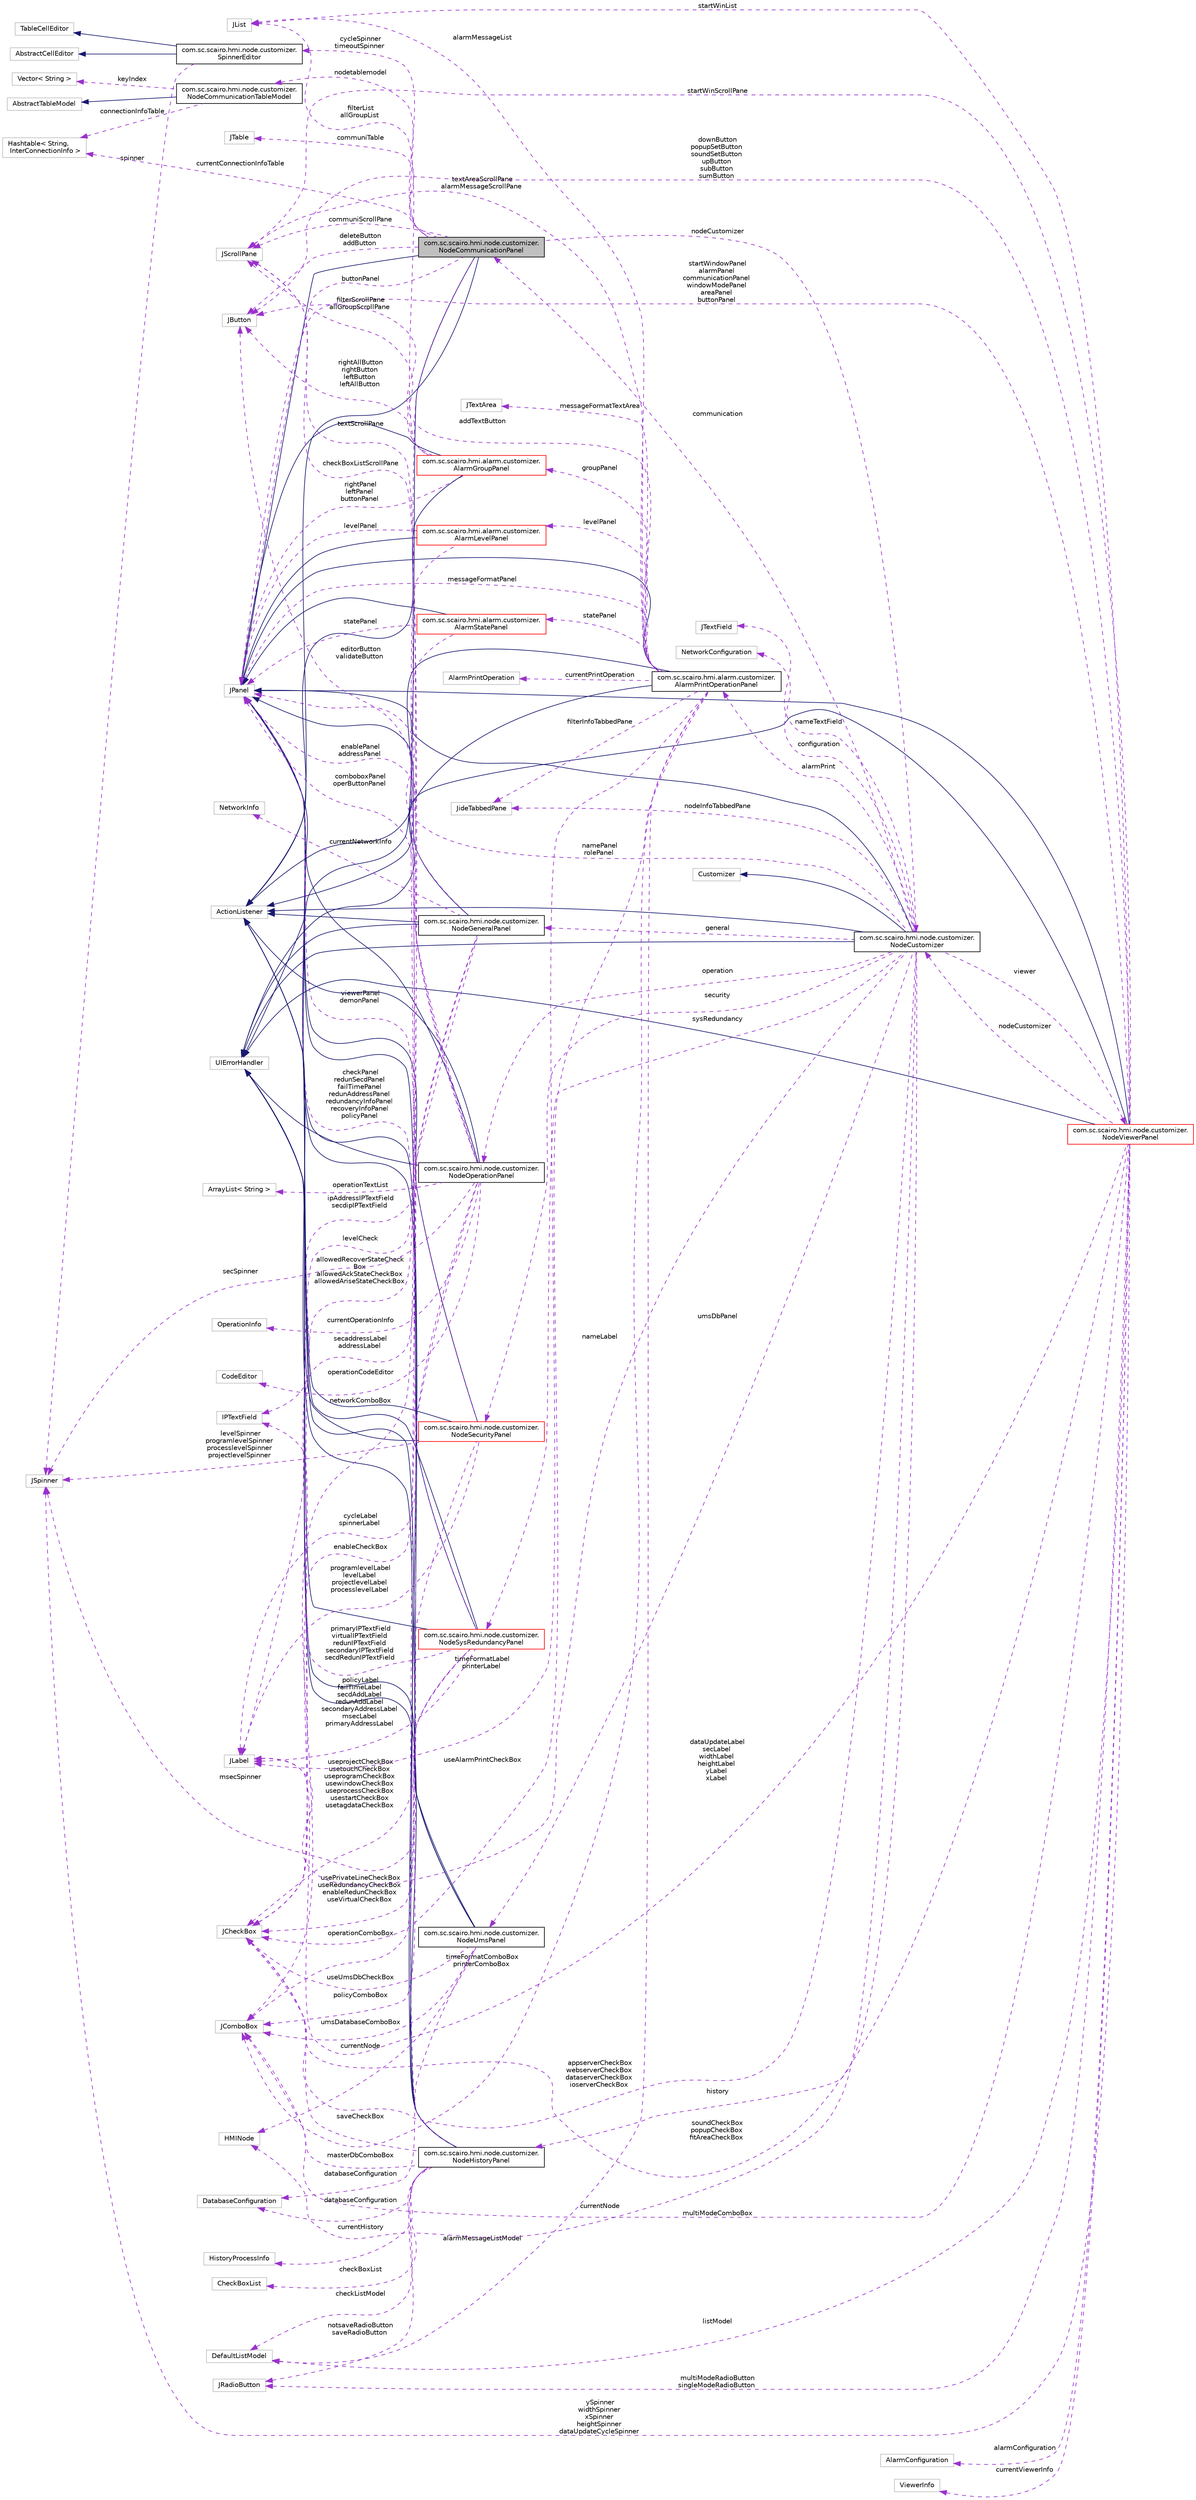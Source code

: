digraph "com.sc.scairo.hmi.node.customizer.NodeCommunicationPanel"
{
 // LATEX_PDF_SIZE
  edge [fontname="Helvetica",fontsize="10",labelfontname="Helvetica",labelfontsize="10"];
  node [fontname="Helvetica",fontsize="10",shape=record];
  rankdir="LR";
  Node1 [label="com.sc.scairo.hmi.node.customizer.\lNodeCommunicationPanel",height=0.2,width=0.4,color="black", fillcolor="grey75", style="filled", fontcolor="black",tooltip=" "];
  Node2 -> Node1 [dir="back",color="midnightblue",fontsize="10",style="solid",fontname="Helvetica"];
  Node2 [label="JPanel",height=0.2,width=0.4,color="grey75", fillcolor="white", style="filled",tooltip=" "];
  Node3 -> Node1 [dir="back",color="midnightblue",fontsize="10",style="solid",fontname="Helvetica"];
  Node3 [label="ActionListener",height=0.2,width=0.4,color="grey75", fillcolor="white", style="filled",tooltip=" "];
  Node4 -> Node1 [dir="back",color="midnightblue",fontsize="10",style="solid",fontname="Helvetica"];
  Node4 [label="UIErrorHandler",height=0.2,width=0.4,color="grey75", fillcolor="white", style="filled",tooltip=" "];
  Node5 -> Node1 [dir="back",color="darkorchid3",fontsize="10",style="dashed",label=" nodeCustomizer" ,fontname="Helvetica"];
  Node5 [label="com.sc.scairo.hmi.node.customizer.\lNodeCustomizer",height=0.2,width=0.4,color="black", fillcolor="white", style="filled",URL="$classcom_1_1sc_1_1scairo_1_1hmi_1_1node_1_1customizer_1_1_node_customizer.html",tooltip=" "];
  Node2 -> Node5 [dir="back",color="midnightblue",fontsize="10",style="solid",fontname="Helvetica"];
  Node6 -> Node5 [dir="back",color="midnightblue",fontsize="10",style="solid",fontname="Helvetica"];
  Node6 [label="Customizer",height=0.2,width=0.4,color="grey75", fillcolor="white", style="filled",tooltip=" "];
  Node4 -> Node5 [dir="back",color="midnightblue",fontsize="10",style="solid",fontname="Helvetica"];
  Node3 -> Node5 [dir="back",color="midnightblue",fontsize="10",style="solid",fontname="Helvetica"];
  Node7 -> Node5 [dir="back",color="darkorchid3",fontsize="10",style="dashed",label=" history" ,fontname="Helvetica"];
  Node7 [label="com.sc.scairo.hmi.node.customizer.\lNodeHistoryPanel",height=0.2,width=0.4,color="black", fillcolor="white", style="filled",URL="$classcom_1_1sc_1_1scairo_1_1hmi_1_1node_1_1customizer_1_1_node_history_panel.html",tooltip=" "];
  Node2 -> Node7 [dir="back",color="midnightblue",fontsize="10",style="solid",fontname="Helvetica"];
  Node3 -> Node7 [dir="back",color="midnightblue",fontsize="10",style="solid",fontname="Helvetica"];
  Node4 -> Node7 [dir="back",color="midnightblue",fontsize="10",style="solid",fontname="Helvetica"];
  Node8 -> Node7 [dir="back",color="darkorchid3",fontsize="10",style="dashed",label=" saveCheckBox" ,fontname="Helvetica"];
  Node8 [label="JCheckBox",height=0.2,width=0.4,color="grey75", fillcolor="white", style="filled",tooltip=" "];
  Node9 -> Node7 [dir="back",color="darkorchid3",fontsize="10",style="dashed",label=" currentHistory" ,fontname="Helvetica"];
  Node9 [label="HistoryProcessInfo",height=0.2,width=0.4,color="grey75", fillcolor="white", style="filled",tooltip=" "];
  Node10 -> Node7 [dir="back",color="darkorchid3",fontsize="10",style="dashed",label=" checkBoxList" ,fontname="Helvetica"];
  Node10 [label="CheckBoxList",height=0.2,width=0.4,color="grey75", fillcolor="white", style="filled",tooltip=" "];
  Node11 -> Node7 [dir="back",color="darkorchid3",fontsize="10",style="dashed",label=" checkListModel" ,fontname="Helvetica"];
  Node11 [label="DefaultListModel",height=0.2,width=0.4,color="grey75", fillcolor="white", style="filled",tooltip=" "];
  Node12 -> Node7 [dir="back",color="darkorchid3",fontsize="10",style="dashed",label=" masterDbComboBox" ,fontname="Helvetica"];
  Node12 [label="JComboBox",height=0.2,width=0.4,color="grey75", fillcolor="white", style="filled",tooltip=" "];
  Node13 -> Node7 [dir="back",color="darkorchid3",fontsize="10",style="dashed",label=" databaseConfiguration" ,fontname="Helvetica"];
  Node13 [label="DatabaseConfiguration",height=0.2,width=0.4,color="grey75", fillcolor="white", style="filled",tooltip=" "];
  Node14 -> Node7 [dir="back",color="darkorchid3",fontsize="10",style="dashed",label=" checkBoxListScrollPane" ,fontname="Helvetica"];
  Node14 [label="JScrollPane",height=0.2,width=0.4,color="grey75", fillcolor="white", style="filled",tooltip=" "];
  Node15 -> Node7 [dir="back",color="darkorchid3",fontsize="10",style="dashed",label=" notsaveRadioButton\nsaveRadioButton" ,fontname="Helvetica"];
  Node15 [label="JRadioButton",height=0.2,width=0.4,color="grey75", fillcolor="white", style="filled",tooltip=" "];
  Node16 -> Node5 [dir="back",color="darkorchid3",fontsize="10",style="dashed",label=" operation" ,fontname="Helvetica"];
  Node16 [label="com.sc.scairo.hmi.node.customizer.\lNodeOperationPanel",height=0.2,width=0.4,color="black", fillcolor="white", style="filled",URL="$classcom_1_1sc_1_1scairo_1_1hmi_1_1node_1_1customizer_1_1_node_operation_panel.html",tooltip=" "];
  Node2 -> Node16 [dir="back",color="midnightblue",fontsize="10",style="solid",fontname="Helvetica"];
  Node3 -> Node16 [dir="back",color="midnightblue",fontsize="10",style="solid",fontname="Helvetica"];
  Node4 -> Node16 [dir="back",color="midnightblue",fontsize="10",style="solid",fontname="Helvetica"];
  Node17 -> Node16 [dir="back",color="darkorchid3",fontsize="10",style="dashed",label=" currentOperationInfo" ,fontname="Helvetica"];
  Node17 [label="OperationInfo",height=0.2,width=0.4,color="grey75", fillcolor="white", style="filled",tooltip=" "];
  Node18 -> Node16 [dir="back",color="darkorchid3",fontsize="10",style="dashed",label=" editorButton\nvalidateButton" ,fontname="Helvetica"];
  Node18 [label="JButton",height=0.2,width=0.4,color="grey75", fillcolor="white", style="filled",tooltip=" "];
  Node19 -> Node16 [dir="back",color="darkorchid3",fontsize="10",style="dashed",label=" operationCodeEditor" ,fontname="Helvetica"];
  Node19 [label="CodeEditor",height=0.2,width=0.4,color="grey75", fillcolor="white", style="filled",tooltip=" "];
  Node20 -> Node16 [dir="back",color="darkorchid3",fontsize="10",style="dashed",label=" secSpinner" ,fontname="Helvetica"];
  Node20 [label="JSpinner",height=0.2,width=0.4,color="grey75", fillcolor="white", style="filled",tooltip=" "];
  Node21 -> Node16 [dir="back",color="darkorchid3",fontsize="10",style="dashed",label=" operationTextList" ,fontname="Helvetica"];
  Node21 [label="ArrayList\< String \>",height=0.2,width=0.4,color="grey75", fillcolor="white", style="filled",tooltip=" "];
  Node12 -> Node16 [dir="back",color="darkorchid3",fontsize="10",style="dashed",label=" operationComboBox" ,fontname="Helvetica"];
  Node22 -> Node16 [dir="back",color="darkorchid3",fontsize="10",style="dashed",label=" cycleLabel\nspinnerLabel" ,fontname="Helvetica"];
  Node22 [label="JLabel",height=0.2,width=0.4,color="grey75", fillcolor="white", style="filled",tooltip=" "];
  Node2 -> Node16 [dir="back",color="darkorchid3",fontsize="10",style="dashed",label=" comboboxPanel\noperButtonPanel" ,fontname="Helvetica"];
  Node14 -> Node16 [dir="back",color="darkorchid3",fontsize="10",style="dashed",label=" textScrollPane" ,fontname="Helvetica"];
  Node23 -> Node5 [dir="back",color="darkorchid3",fontsize="10",style="dashed",label=" general" ,fontname="Helvetica"];
  Node23 [label="com.sc.scairo.hmi.node.customizer.\lNodeGeneralPanel",height=0.2,width=0.4,color="black", fillcolor="white", style="filled",URL="$classcom_1_1sc_1_1scairo_1_1hmi_1_1node_1_1customizer_1_1_node_general_panel.html",tooltip=" "];
  Node2 -> Node23 [dir="back",color="midnightblue",fontsize="10",style="solid",fontname="Helvetica"];
  Node3 -> Node23 [dir="back",color="midnightblue",fontsize="10",style="solid",fontname="Helvetica"];
  Node4 -> Node23 [dir="back",color="midnightblue",fontsize="10",style="solid",fontname="Helvetica"];
  Node8 -> Node23 [dir="back",color="darkorchid3",fontsize="10",style="dashed",label=" enableCheckBox" ,fontname="Helvetica"];
  Node24 -> Node23 [dir="back",color="darkorchid3",fontsize="10",style="dashed",label=" ipAddressIPTextField\nsecdipIPTextField" ,fontname="Helvetica"];
  Node24 [label="IPTextField",height=0.2,width=0.4,color="grey75", fillcolor="white", style="filled",tooltip=" "];
  Node25 -> Node23 [dir="back",color="darkorchid3",fontsize="10",style="dashed",label=" currentNetworkInfo" ,fontname="Helvetica"];
  Node25 [label="NetworkInfo",height=0.2,width=0.4,color="grey75", fillcolor="white", style="filled",tooltip=" "];
  Node22 -> Node23 [dir="back",color="darkorchid3",fontsize="10",style="dashed",label=" secaddressLabel\naddressLabel" ,fontname="Helvetica"];
  Node2 -> Node23 [dir="back",color="darkorchid3",fontsize="10",style="dashed",label=" enablePanel\naddressPanel" ,fontname="Helvetica"];
  Node26 -> Node5 [dir="back",color="darkorchid3",fontsize="10",style="dashed",label=" alarmPrint" ,fontname="Helvetica"];
  Node26 [label="com.sc.scairo.hmi.alarm.customizer.\lAlarmPrintOperationPanel",height=0.2,width=0.4,color="black", fillcolor="white", style="filled",URL="$classcom_1_1sc_1_1scairo_1_1hmi_1_1alarm_1_1customizer_1_1_alarm_print_operation_panel.html",tooltip=" "];
  Node2 -> Node26 [dir="back",color="midnightblue",fontsize="10",style="solid",fontname="Helvetica"];
  Node3 -> Node26 [dir="back",color="midnightblue",fontsize="10",style="solid",fontname="Helvetica"];
  Node4 -> Node26 [dir="back",color="midnightblue",fontsize="10",style="solid",fontname="Helvetica"];
  Node27 -> Node26 [dir="back",color="darkorchid3",fontsize="10",style="dashed",label=" currentPrintOperation" ,fontname="Helvetica"];
  Node27 [label="AlarmPrintOperation",height=0.2,width=0.4,color="grey75", fillcolor="white", style="filled",tooltip=" "];
  Node8 -> Node26 [dir="back",color="darkorchid3",fontsize="10",style="dashed",label=" useAlarmPrintCheckBox" ,fontname="Helvetica"];
  Node18 -> Node26 [dir="back",color="darkorchid3",fontsize="10",style="dashed",label=" addTextButton" ,fontname="Helvetica"];
  Node28 -> Node26 [dir="back",color="darkorchid3",fontsize="10",style="dashed",label=" groupPanel" ,fontname="Helvetica"];
  Node28 [label="com.sc.scairo.hmi.alarm.customizer.\lAlarmGroupPanel",height=0.2,width=0.4,color="red", fillcolor="white", style="filled",URL="$classcom_1_1sc_1_1scairo_1_1hmi_1_1alarm_1_1customizer_1_1_alarm_group_panel.html",tooltip=" "];
  Node2 -> Node28 [dir="back",color="midnightblue",fontsize="10",style="solid",fontname="Helvetica"];
  Node3 -> Node28 [dir="back",color="midnightblue",fontsize="10",style="solid",fontname="Helvetica"];
  Node18 -> Node28 [dir="back",color="darkorchid3",fontsize="10",style="dashed",label=" rightAllButton\nrightButton\nleftButton\nleftAllButton" ,fontname="Helvetica"];
  Node31 -> Node28 [dir="back",color="darkorchid3",fontsize="10",style="dashed",label=" filterList\nallGroupList" ,fontname="Helvetica"];
  Node31 [label="JList",height=0.2,width=0.4,color="grey75", fillcolor="white", style="filled",tooltip=" "];
  Node2 -> Node28 [dir="back",color="darkorchid3",fontsize="10",style="dashed",label=" rightPanel\nleftPanel\nbuttonPanel" ,fontname="Helvetica"];
  Node14 -> Node28 [dir="back",color="darkorchid3",fontsize="10",style="dashed",label=" filterScrollPane\nallGroupScrollPane" ,fontname="Helvetica"];
  Node33 -> Node26 [dir="back",color="darkorchid3",fontsize="10",style="dashed",label=" messageFormatTextArea" ,fontname="Helvetica"];
  Node33 [label="JTextArea",height=0.2,width=0.4,color="grey75", fillcolor="white", style="filled",tooltip=" "];
  Node34 -> Node26 [dir="back",color="darkorchid3",fontsize="10",style="dashed",label=" statePanel" ,fontname="Helvetica"];
  Node34 [label="com.sc.scairo.hmi.alarm.customizer.\lAlarmStatePanel",height=0.2,width=0.4,color="red", fillcolor="white", style="filled",URL="$classcom_1_1sc_1_1scairo_1_1hmi_1_1alarm_1_1customizer_1_1_alarm_state_panel.html",tooltip=" "];
  Node2 -> Node34 [dir="back",color="midnightblue",fontsize="10",style="solid",fontname="Helvetica"];
  Node8 -> Node34 [dir="back",color="darkorchid3",fontsize="10",style="dashed",label=" allowedRecoverStateCheck\lBox\nallowedAckStateCheckBox\nallowedAriseStateCheckBox" ,fontname="Helvetica"];
  Node2 -> Node34 [dir="back",color="darkorchid3",fontsize="10",style="dashed",label=" statePanel" ,fontname="Helvetica"];
  Node36 -> Node26 [dir="back",color="darkorchid3",fontsize="10",style="dashed",label=" filterInfoTabbedPane" ,fontname="Helvetica"];
  Node36 [label="JideTabbedPane",height=0.2,width=0.4,color="grey75", fillcolor="white", style="filled",tooltip=" "];
  Node11 -> Node26 [dir="back",color="darkorchid3",fontsize="10",style="dashed",label=" alarmMessageListModel" ,fontname="Helvetica"];
  Node12 -> Node26 [dir="back",color="darkorchid3",fontsize="10",style="dashed",label=" timeFormatComboBox\nprinterComboBox" ,fontname="Helvetica"];
  Node37 -> Node26 [dir="back",color="darkorchid3",fontsize="10",style="dashed",label=" levelPanel" ,fontname="Helvetica"];
  Node37 [label="com.sc.scairo.hmi.alarm.customizer.\lAlarmLevelPanel",height=0.2,width=0.4,color="red", fillcolor="white", style="filled",URL="$classcom_1_1sc_1_1scairo_1_1hmi_1_1alarm_1_1customizer_1_1_alarm_level_panel.html",tooltip=" "];
  Node2 -> Node37 [dir="back",color="midnightblue",fontsize="10",style="solid",fontname="Helvetica"];
  Node8 -> Node37 [dir="back",color="darkorchid3",fontsize="10",style="dashed",label=" levelCheck" ,fontname="Helvetica"];
  Node2 -> Node37 [dir="back",color="darkorchid3",fontsize="10",style="dashed",label=" levelPanel" ,fontname="Helvetica"];
  Node22 -> Node26 [dir="back",color="darkorchid3",fontsize="10",style="dashed",label=" timeFormatLabel\nprinterLabel" ,fontname="Helvetica"];
  Node2 -> Node26 [dir="back",color="darkorchid3",fontsize="10",style="dashed",label=" messageFormatPanel" ,fontname="Helvetica"];
  Node31 -> Node26 [dir="back",color="darkorchid3",fontsize="10",style="dashed",label=" alarmMessageList" ,fontname="Helvetica"];
  Node14 -> Node26 [dir="back",color="darkorchid3",fontsize="10",style="dashed",label=" textAreaScrollPane\nalarmMessageScrollPane" ,fontname="Helvetica"];
  Node8 -> Node5 [dir="back",color="darkorchid3",fontsize="10",style="dashed",label=" appserverCheckBox\nwebserverCheckBox\ndataserverCheckBox\nioserverCheckBox" ,fontname="Helvetica"];
  Node39 -> Node5 [dir="back",color="darkorchid3",fontsize="10",style="dashed",label=" nameTextField" ,fontname="Helvetica"];
  Node39 [label="JTextField",height=0.2,width=0.4,color="grey75", fillcolor="white", style="filled",tooltip=" "];
  Node40 -> Node5 [dir="back",color="darkorchid3",fontsize="10",style="dashed",label=" viewer" ,fontname="Helvetica"];
  Node40 [label="com.sc.scairo.hmi.node.customizer.\lNodeViewerPanel",height=0.2,width=0.4,color="red", fillcolor="white", style="filled",URL="$classcom_1_1sc_1_1scairo_1_1hmi_1_1node_1_1customizer_1_1_node_viewer_panel.html",tooltip=" "];
  Node2 -> Node40 [dir="back",color="midnightblue",fontsize="10",style="solid",fontname="Helvetica"];
  Node3 -> Node40 [dir="back",color="midnightblue",fontsize="10",style="solid",fontname="Helvetica"];
  Node4 -> Node40 [dir="back",color="midnightblue",fontsize="10",style="solid",fontname="Helvetica"];
  Node5 -> Node40 [dir="back",color="darkorchid3",fontsize="10",style="dashed",label=" nodeCustomizer" ,fontname="Helvetica"];
  Node18 -> Node40 [dir="back",color="darkorchid3",fontsize="10",style="dashed",label=" downButton\npopupSetButton\nsoundSetButton\nupButton\nsubButton\nsumButton" ,fontname="Helvetica"];
  Node8 -> Node40 [dir="back",color="darkorchid3",fontsize="10",style="dashed",label=" soundCheckBox\npopupCheckBox\nfitAreaCheckBox" ,fontname="Helvetica"];
  Node41 -> Node40 [dir="back",color="darkorchid3",fontsize="10",style="dashed",label=" alarmConfiguration" ,fontname="Helvetica"];
  Node41 [label="AlarmConfiguration",height=0.2,width=0.4,color="grey75", fillcolor="white", style="filled",tooltip=" "];
  Node42 -> Node40 [dir="back",color="darkorchid3",fontsize="10",style="dashed",label=" currentViewerInfo" ,fontname="Helvetica"];
  Node42 [label="ViewerInfo",height=0.2,width=0.4,color="grey75", fillcolor="white", style="filled",tooltip=" "];
  Node20 -> Node40 [dir="back",color="darkorchid3",fontsize="10",style="dashed",label=" ySpinner\nwidthSpinner\nxSpinner\nheightSpinner\ndataUpdateCycleSpinner" ,fontname="Helvetica"];
  Node11 -> Node40 [dir="back",color="darkorchid3",fontsize="10",style="dashed",label=" listModel" ,fontname="Helvetica"];
  Node12 -> Node40 [dir="back",color="darkorchid3",fontsize="10",style="dashed",label=" multiModeComboBox" ,fontname="Helvetica"];
  Node22 -> Node40 [dir="back",color="darkorchid3",fontsize="10",style="dashed",label=" dataUpdateLabel\nsecLabel\nwidthLabel\nheightLabel\nyLabel\nxLabel" ,fontname="Helvetica"];
  Node31 -> Node40 [dir="back",color="darkorchid3",fontsize="10",style="dashed",label=" startWinList" ,fontname="Helvetica"];
  Node2 -> Node40 [dir="back",color="darkorchid3",fontsize="10",style="dashed",label=" startWindowPanel\nalarmPanel\ncommunicationPanel\nwindowModePanel\nareaPanel\nbuttonPanel" ,fontname="Helvetica"];
  Node14 -> Node40 [dir="back",color="darkorchid3",fontsize="10",style="dashed",label=" startWinScrollPane" ,fontname="Helvetica"];
  Node15 -> Node40 [dir="back",color="darkorchid3",fontsize="10",style="dashed",label=" multiModeRadioButton\nsingleModeRadioButton" ,fontname="Helvetica"];
  Node1 -> Node5 [dir="back",color="darkorchid3",fontsize="10",style="dashed",label=" communication" ,fontname="Helvetica"];
  Node48 -> Node5 [dir="back",color="darkorchid3",fontsize="10",style="dashed",label=" umsDbPanel" ,fontname="Helvetica"];
  Node48 [label="com.sc.scairo.hmi.node.customizer.\lNodeUmsPanel",height=0.2,width=0.4,color="black", fillcolor="white", style="filled",URL="$classcom_1_1sc_1_1scairo_1_1hmi_1_1node_1_1customizer_1_1_node_ums_panel.html",tooltip=" "];
  Node2 -> Node48 [dir="back",color="midnightblue",fontsize="10",style="solid",fontname="Helvetica"];
  Node3 -> Node48 [dir="back",color="midnightblue",fontsize="10",style="solid",fontname="Helvetica"];
  Node4 -> Node48 [dir="back",color="midnightblue",fontsize="10",style="solid",fontname="Helvetica"];
  Node8 -> Node48 [dir="back",color="darkorchid3",fontsize="10",style="dashed",label=" useUmsDbCheckBox" ,fontname="Helvetica"];
  Node12 -> Node48 [dir="back",color="darkorchid3",fontsize="10",style="dashed",label=" umsDatabaseComboBox" ,fontname="Helvetica"];
  Node13 -> Node48 [dir="back",color="darkorchid3",fontsize="10",style="dashed",label=" databaseConfiguration" ,fontname="Helvetica"];
  Node49 -> Node48 [dir="back",color="darkorchid3",fontsize="10",style="dashed",label=" currentNode" ,fontname="Helvetica"];
  Node49 [label="HMINode",height=0.2,width=0.4,color="grey75", fillcolor="white", style="filled",tooltip=" "];
  Node50 -> Node5 [dir="back",color="darkorchid3",fontsize="10",style="dashed",label=" configuration" ,fontname="Helvetica"];
  Node50 [label="NetworkConfiguration",height=0.2,width=0.4,color="grey75", fillcolor="white", style="filled",tooltip=" "];
  Node36 -> Node5 [dir="back",color="darkorchid3",fontsize="10",style="dashed",label=" nodeInfoTabbedPane" ,fontname="Helvetica"];
  Node51 -> Node5 [dir="back",color="darkorchid3",fontsize="10",style="dashed",label=" security" ,fontname="Helvetica"];
  Node51 [label="com.sc.scairo.hmi.node.customizer.\lNodeSecurityPanel",height=0.2,width=0.4,color="red", fillcolor="white", style="filled",URL="$classcom_1_1sc_1_1scairo_1_1hmi_1_1node_1_1customizer_1_1_node_security_panel.html",tooltip=" "];
  Node2 -> Node51 [dir="back",color="midnightblue",fontsize="10",style="solid",fontname="Helvetica"];
  Node3 -> Node51 [dir="back",color="midnightblue",fontsize="10",style="solid",fontname="Helvetica"];
  Node4 -> Node51 [dir="back",color="midnightblue",fontsize="10",style="solid",fontname="Helvetica"];
  Node8 -> Node51 [dir="back",color="darkorchid3",fontsize="10",style="dashed",label=" useprojectCheckBox\nusetouchCheckBox\nuseprogramCheckBox\nusewindowCheckBox\nuseprocessCheckBox\nusestartCheckBox\nusetagdataCheckBox" ,fontname="Helvetica"];
  Node20 -> Node51 [dir="back",color="darkorchid3",fontsize="10",style="dashed",label=" levelSpinner\nprogramlevelSpinner\nprocesslevelSpinner\nprojectlevelSpinner" ,fontname="Helvetica"];
  Node22 -> Node51 [dir="back",color="darkorchid3",fontsize="10",style="dashed",label=" programlevelLabel\nlevelLabel\nprojectlevelLabel\nprocesslevelLabel" ,fontname="Helvetica"];
  Node2 -> Node51 [dir="back",color="darkorchid3",fontsize="10",style="dashed",label=" viewerPanel\ndemonPanel" ,fontname="Helvetica"];
  Node22 -> Node5 [dir="back",color="darkorchid3",fontsize="10",style="dashed",label=" nameLabel" ,fontname="Helvetica"];
  Node2 -> Node5 [dir="back",color="darkorchid3",fontsize="10",style="dashed",label=" namePanel\nrolePanel" ,fontname="Helvetica"];
  Node49 -> Node5 [dir="back",color="darkorchid3",fontsize="10",style="dashed",label=" currentNode" ,fontname="Helvetica"];
  Node53 -> Node5 [dir="back",color="darkorchid3",fontsize="10",style="dashed",label=" sysRedundancy" ,fontname="Helvetica"];
  Node53 [label="com.sc.scairo.hmi.node.customizer.\lNodeSysRedundancyPanel",height=0.2,width=0.4,color="red", fillcolor="white", style="filled",URL="$classcom_1_1sc_1_1scairo_1_1hmi_1_1node_1_1customizer_1_1_node_sys_redundancy_panel.html",tooltip=" "];
  Node2 -> Node53 [dir="back",color="midnightblue",fontsize="10",style="solid",fontname="Helvetica"];
  Node3 -> Node53 [dir="back",color="midnightblue",fontsize="10",style="solid",fontname="Helvetica"];
  Node4 -> Node53 [dir="back",color="midnightblue",fontsize="10",style="solid",fontname="Helvetica"];
  Node8 -> Node53 [dir="back",color="darkorchid3",fontsize="10",style="dashed",label=" usePrivateLineCheckBox\nuseRedundancyCheckBox\nenableRedunCheckBox\nuseVirtualCheckBox" ,fontname="Helvetica"];
  Node24 -> Node53 [dir="back",color="darkorchid3",fontsize="10",style="dashed",label=" primaryIPTextField\nvirtualIPTextField\nredunIPTextField\nsecondaryIPTextField\nsecdRedunIPTextField" ,fontname="Helvetica"];
  Node20 -> Node53 [dir="back",color="darkorchid3",fontsize="10",style="dashed",label=" msecSpinner" ,fontname="Helvetica"];
  Node12 -> Node53 [dir="back",color="darkorchid3",fontsize="10",style="dashed",label=" policyComboBox" ,fontname="Helvetica"];
  Node22 -> Node53 [dir="back",color="darkorchid3",fontsize="10",style="dashed",label=" policyLabel\nfailTimeLabel\nsecdAddLabel\nredunAddLabel\nsecondaryAddressLabel\nmsecLabel\nprimaryAddressLabel" ,fontname="Helvetica"];
  Node2 -> Node53 [dir="back",color="darkorchid3",fontsize="10",style="dashed",label=" checkPanel\nredunSecdPanel\nfailTimePanel\nredunAddressPanel\nredundancyInfoPanel\nrecoveryInfoPanel\npolicyPanel" ,fontname="Helvetica"];
  Node18 -> Node1 [dir="back",color="darkorchid3",fontsize="10",style="dashed",label=" deleteButton\naddButton" ,fontname="Helvetica"];
  Node55 -> Node1 [dir="back",color="darkorchid3",fontsize="10",style="dashed",label=" nodetablemodel" ,fontname="Helvetica"];
  Node55 [label="com.sc.scairo.hmi.node.customizer.\lNodeCommunicationTableModel",height=0.2,width=0.4,color="black", fillcolor="white", style="filled",URL="$classcom_1_1sc_1_1scairo_1_1hmi_1_1node_1_1customizer_1_1_node_communication_table_model.html",tooltip=" "];
  Node56 -> Node55 [dir="back",color="midnightblue",fontsize="10",style="solid",fontname="Helvetica"];
  Node56 [label="AbstractTableModel",height=0.2,width=0.4,color="grey75", fillcolor="white", style="filled",tooltip=" "];
  Node57 -> Node55 [dir="back",color="darkorchid3",fontsize="10",style="dashed",label=" keyIndex" ,fontname="Helvetica"];
  Node57 [label="Vector\< String \>",height=0.2,width=0.4,color="grey75", fillcolor="white", style="filled",tooltip=" "];
  Node58 -> Node55 [dir="back",color="darkorchid3",fontsize="10",style="dashed",label=" connectionInfoTable" ,fontname="Helvetica"];
  Node58 [label="Hashtable\< String,\l InterConnectionInfo \>",height=0.2,width=0.4,color="grey75", fillcolor="white", style="filled",tooltip=" "];
  Node59 -> Node1 [dir="back",color="darkorchid3",fontsize="10",style="dashed",label=" communiTable" ,fontname="Helvetica"];
  Node59 [label="JTable",height=0.2,width=0.4,color="grey75", fillcolor="white", style="filled",tooltip=" "];
  Node12 -> Node1 [dir="back",color="darkorchid3",fontsize="10",style="dashed",label=" networkComboBox" ,fontname="Helvetica"];
  Node60 -> Node1 [dir="back",color="darkorchid3",fontsize="10",style="dashed",label=" cycleSpinner\ntimeoutSpinner" ,fontname="Helvetica"];
  Node60 [label="com.sc.scairo.hmi.node.customizer.\lSpinnerEditor",height=0.2,width=0.4,color="black", fillcolor="white", style="filled",URL="$classcom_1_1sc_1_1scairo_1_1hmi_1_1node_1_1customizer_1_1_spinner_editor.html",tooltip=" "];
  Node61 -> Node60 [dir="back",color="midnightblue",fontsize="10",style="solid",fontname="Helvetica"];
  Node61 [label="AbstractCellEditor",height=0.2,width=0.4,color="grey75", fillcolor="white", style="filled",tooltip=" "];
  Node62 -> Node60 [dir="back",color="midnightblue",fontsize="10",style="solid",fontname="Helvetica"];
  Node62 [label="TableCellEditor",height=0.2,width=0.4,color="grey75", fillcolor="white", style="filled",tooltip=" "];
  Node20 -> Node60 [dir="back",color="darkorchid3",fontsize="10",style="dashed",label=" spinner" ,fontname="Helvetica"];
  Node2 -> Node1 [dir="back",color="darkorchid3",fontsize="10",style="dashed",label=" buttonPanel" ,fontname="Helvetica"];
  Node14 -> Node1 [dir="back",color="darkorchid3",fontsize="10",style="dashed",label=" communiScrollPane" ,fontname="Helvetica"];
  Node58 -> Node1 [dir="back",color="darkorchid3",fontsize="10",style="dashed",label=" currentConnectionInfoTable" ,fontname="Helvetica"];
}
